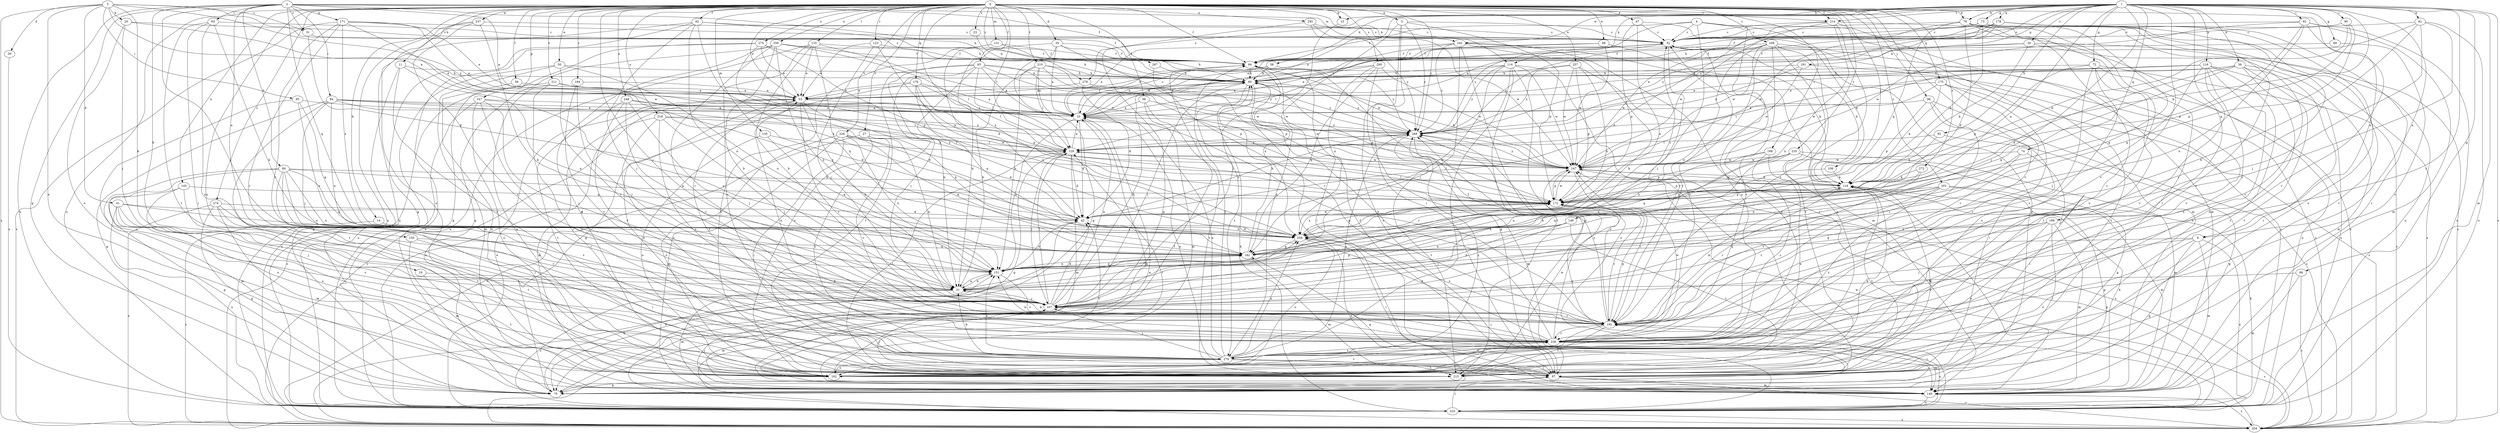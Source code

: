 strict digraph  {
0;
1;
2;
3;
4;
5;
8;
10;
11;
14;
15;
19;
20;
21;
23;
27;
30;
31;
32;
35;
36;
38;
39;
41;
42;
47;
48;
50;
53;
56;
58;
62;
63;
64;
66;
68;
72;
73;
74;
75;
76;
81;
82;
84;
85;
90;
92;
93;
94;
95;
97;
98;
106;
107;
114;
116;
118;
123;
125;
129;
131;
135;
140;
145;
146;
150;
151;
162;
167;
168;
171;
172;
175;
176;
178;
181;
182;
184;
188;
192;
200;
201;
204;
208;
210;
211;
214;
215;
218;
225;
226;
235;
236;
237;
242;
247;
248;
250;
256;
257;
258;
267;
268;
272;
274;
275;
278;
279;
0 -> 5  [label=a];
0 -> 8  [label=a];
0 -> 11  [label=b];
0 -> 14  [label=b];
0 -> 15  [label=b];
0 -> 23  [label=c];
0 -> 27  [label=c];
0 -> 35  [label=d];
0 -> 47  [label=e];
0 -> 48  [label=e];
0 -> 50  [label=e];
0 -> 53  [label=e];
0 -> 56  [label=f];
0 -> 58  [label=f];
0 -> 62  [label=f];
0 -> 63  [label=f];
0 -> 64  [label=f];
0 -> 76  [label=h];
0 -> 98  [label=j];
0 -> 106  [label=j];
0 -> 107  [label=j];
0 -> 114  [label=k];
0 -> 123  [label=l];
0 -> 125  [label=l];
0 -> 129  [label=l];
0 -> 131  [label=m];
0 -> 135  [label=m];
0 -> 145  [label=n];
0 -> 162  [label=o];
0 -> 167  [label=p];
0 -> 175  [label=q];
0 -> 176  [label=q];
0 -> 184  [label=r];
0 -> 188  [label=r];
0 -> 200  [label=s];
0 -> 201  [label=s];
0 -> 208  [label=t];
0 -> 210  [label=t];
0 -> 211  [label=t];
0 -> 214  [label=t];
0 -> 218  [label=u];
0 -> 225  [label=u];
0 -> 226  [label=v];
0 -> 235  [label=v];
0 -> 236  [label=v];
0 -> 237  [label=w];
0 -> 248  [label=x];
0 -> 250  [label=x];
0 -> 256  [label=x];
0 -> 257  [label=x];
0 -> 258  [label=x];
0 -> 267  [label=y];
0 -> 268  [label=y];
0 -> 272  [label=z];
0 -> 274  [label=z];
0 -> 275  [label=z];
1 -> 8  [label=a];
1 -> 10  [label=a];
1 -> 15  [label=b];
1 -> 30  [label=c];
1 -> 36  [label=d];
1 -> 38  [label=d];
1 -> 66  [label=g];
1 -> 68  [label=g];
1 -> 72  [label=g];
1 -> 73  [label=g];
1 -> 74  [label=g];
1 -> 76  [label=h];
1 -> 81  [label=h];
1 -> 82  [label=h];
1 -> 90  [label=i];
1 -> 92  [label=i];
1 -> 107  [label=j];
1 -> 114  [label=k];
1 -> 116  [label=k];
1 -> 118  [label=k];
1 -> 140  [label=m];
1 -> 146  [label=n];
1 -> 168  [label=p];
1 -> 178  [label=q];
1 -> 181  [label=q];
1 -> 192  [label=r];
1 -> 204  [label=s];
1 -> 214  [label=t];
1 -> 236  [label=v];
1 -> 242  [label=w];
1 -> 268  [label=y];
1 -> 278  [label=z];
2 -> 10  [label=a];
2 -> 19  [label=b];
2 -> 31  [label=c];
2 -> 64  [label=f];
2 -> 75  [label=g];
2 -> 84  [label=h];
2 -> 85  [label=h];
2 -> 93  [label=i];
2 -> 94  [label=i];
2 -> 107  [label=j];
2 -> 150  [label=n];
2 -> 171  [label=p];
2 -> 182  [label=q];
2 -> 214  [label=t];
2 -> 225  [label=u];
2 -> 242  [label=w];
3 -> 10  [label=a];
3 -> 20  [label=b];
3 -> 21  [label=b];
3 -> 31  [label=c];
3 -> 39  [label=d];
3 -> 41  [label=d];
3 -> 95  [label=i];
3 -> 162  [label=o];
3 -> 204  [label=s];
3 -> 268  [label=y];
3 -> 278  [label=z];
4 -> 32  [label=c];
4 -> 64  [label=f];
4 -> 75  [label=g];
4 -> 107  [label=j];
4 -> 140  [label=m];
4 -> 268  [label=y];
4 -> 279  [label=z];
5 -> 32  [label=c];
5 -> 97  [label=i];
5 -> 172  [label=p];
5 -> 225  [label=u];
5 -> 268  [label=y];
5 -> 279  [label=z];
8 -> 75  [label=g];
8 -> 107  [label=j];
8 -> 140  [label=m];
8 -> 162  [label=o];
8 -> 182  [label=q];
8 -> 225  [label=u];
10 -> 32  [label=c];
10 -> 42  [label=d];
10 -> 64  [label=f];
10 -> 151  [label=n];
10 -> 192  [label=r];
10 -> 225  [label=u];
10 -> 268  [label=y];
11 -> 75  [label=g];
11 -> 85  [label=h];
11 -> 151  [label=n];
11 -> 279  [label=z];
14 -> 204  [label=s];
14 -> 258  [label=x];
15 -> 107  [label=j];
19 -> 21  [label=b];
19 -> 215  [label=t];
20 -> 10  [label=a];
20 -> 32  [label=c];
20 -> 107  [label=j];
20 -> 162  [label=o];
21 -> 107  [label=j];
21 -> 140  [label=m];
21 -> 151  [label=n];
21 -> 225  [label=u];
21 -> 258  [label=x];
23 -> 85  [label=h];
27 -> 21  [label=b];
27 -> 129  [label=l];
27 -> 204  [label=s];
27 -> 236  [label=v];
27 -> 279  [label=z];
30 -> 10  [label=a];
30 -> 64  [label=f];
30 -> 118  [label=k];
30 -> 204  [label=s];
30 -> 236  [label=v];
31 -> 42  [label=d];
31 -> 64  [label=f];
32 -> 64  [label=f];
32 -> 118  [label=k];
32 -> 162  [label=o];
32 -> 192  [label=r];
32 -> 268  [label=y];
35 -> 10  [label=a];
35 -> 21  [label=b];
35 -> 64  [label=f];
35 -> 75  [label=g];
35 -> 85  [label=h];
35 -> 192  [label=r];
36 -> 42  [label=d];
36 -> 85  [label=h];
36 -> 97  [label=i];
36 -> 129  [label=l];
36 -> 140  [label=m];
36 -> 182  [label=q];
36 -> 215  [label=t];
36 -> 279  [label=z];
38 -> 10  [label=a];
38 -> 53  [label=e];
38 -> 85  [label=h];
38 -> 215  [label=t];
39 -> 225  [label=u];
41 -> 42  [label=d];
41 -> 97  [label=i];
41 -> 107  [label=j];
41 -> 225  [label=u];
41 -> 236  [label=v];
41 -> 258  [label=x];
42 -> 204  [label=s];
42 -> 215  [label=t];
42 -> 258  [label=x];
42 -> 268  [label=y];
47 -> 32  [label=c];
47 -> 118  [label=k];
47 -> 172  [label=p];
47 -> 258  [label=x];
48 -> 64  [label=f];
48 -> 118  [label=k];
48 -> 129  [label=l];
48 -> 247  [label=w];
50 -> 85  [label=h];
50 -> 140  [label=m];
50 -> 151  [label=n];
50 -> 192  [label=r];
50 -> 225  [label=u];
53 -> 10  [label=a];
53 -> 21  [label=b];
53 -> 85  [label=h];
53 -> 182  [label=q];
53 -> 192  [label=r];
53 -> 204  [label=s];
53 -> 225  [label=u];
53 -> 279  [label=z];
56 -> 10  [label=a];
56 -> 140  [label=m];
56 -> 215  [label=t];
56 -> 247  [label=w];
58 -> 53  [label=e];
58 -> 162  [label=o];
62 -> 32  [label=c];
62 -> 75  [label=g];
62 -> 85  [label=h];
62 -> 107  [label=j];
62 -> 151  [label=n];
62 -> 225  [label=u];
62 -> 258  [label=x];
63 -> 10  [label=a];
63 -> 21  [label=b];
63 -> 85  [label=h];
63 -> 107  [label=j];
63 -> 129  [label=l];
63 -> 162  [label=o];
63 -> 172  [label=p];
63 -> 215  [label=t];
63 -> 247  [label=w];
64 -> 85  [label=h];
64 -> 97  [label=i];
64 -> 258  [label=x];
64 -> 268  [label=y];
66 -> 21  [label=b];
66 -> 140  [label=m];
66 -> 204  [label=s];
68 -> 64  [label=f];
68 -> 236  [label=v];
72 -> 85  [label=h];
72 -> 162  [label=o];
72 -> 172  [label=p];
72 -> 204  [label=s];
72 -> 215  [label=t];
72 -> 225  [label=u];
72 -> 236  [label=v];
73 -> 10  [label=a];
73 -> 32  [label=c];
73 -> 118  [label=k];
73 -> 182  [label=q];
73 -> 225  [label=u];
73 -> 236  [label=v];
73 -> 247  [label=w];
74 -> 97  [label=i];
74 -> 107  [label=j];
74 -> 151  [label=n];
74 -> 247  [label=w];
75 -> 151  [label=n];
75 -> 192  [label=r];
75 -> 258  [label=x];
76 -> 32  [label=c];
76 -> 42  [label=d];
76 -> 97  [label=i];
76 -> 162  [label=o];
76 -> 172  [label=p];
76 -> 204  [label=s];
76 -> 236  [label=v];
76 -> 247  [label=w];
81 -> 21  [label=b];
81 -> 32  [label=c];
81 -> 85  [label=h];
81 -> 107  [label=j];
81 -> 192  [label=r];
81 -> 225  [label=u];
82 -> 75  [label=g];
82 -> 118  [label=k];
82 -> 129  [label=l];
84 -> 97  [label=i];
84 -> 118  [label=k];
84 -> 140  [label=m];
84 -> 151  [label=n];
84 -> 162  [label=o];
84 -> 172  [label=p];
84 -> 182  [label=q];
84 -> 192  [label=r];
84 -> 236  [label=v];
85 -> 53  [label=e];
85 -> 97  [label=i];
85 -> 107  [label=j];
85 -> 172  [label=p];
85 -> 268  [label=y];
85 -> 279  [label=z];
90 -> 32  [label=c];
90 -> 118  [label=k];
90 -> 172  [label=p];
90 -> 182  [label=q];
92 -> 32  [label=c];
92 -> 140  [label=m];
92 -> 151  [label=n];
92 -> 172  [label=p];
92 -> 225  [label=u];
92 -> 236  [label=v];
92 -> 247  [label=w];
93 -> 21  [label=b];
93 -> 32  [label=c];
93 -> 97  [label=i];
93 -> 215  [label=t];
93 -> 279  [label=z];
94 -> 10  [label=a];
94 -> 42  [label=d];
94 -> 75  [label=g];
94 -> 107  [label=j];
94 -> 118  [label=k];
94 -> 129  [label=l];
94 -> 151  [label=n];
94 -> 215  [label=t];
95 -> 10  [label=a];
95 -> 151  [label=n];
95 -> 182  [label=q];
95 -> 279  [label=z];
97 -> 10  [label=a];
97 -> 64  [label=f];
97 -> 75  [label=g];
97 -> 140  [label=m];
97 -> 204  [label=s];
98 -> 10  [label=a];
98 -> 97  [label=i];
98 -> 172  [label=p];
98 -> 192  [label=r];
98 -> 204  [label=s];
106 -> 118  [label=k];
106 -> 172  [label=p];
107 -> 10  [label=a];
107 -> 42  [label=d];
107 -> 85  [label=h];
107 -> 129  [label=l];
107 -> 140  [label=m];
107 -> 172  [label=p];
107 -> 192  [label=r];
114 -> 10  [label=a];
114 -> 85  [label=h];
114 -> 97  [label=i];
114 -> 182  [label=q];
114 -> 215  [label=t];
114 -> 225  [label=u];
114 -> 247  [label=w];
114 -> 268  [label=y];
114 -> 279  [label=z];
116 -> 10  [label=a];
116 -> 53  [label=e];
116 -> 85  [label=h];
116 -> 107  [label=j];
116 -> 162  [label=o];
116 -> 215  [label=t];
116 -> 225  [label=u];
116 -> 236  [label=v];
116 -> 247  [label=w];
116 -> 279  [label=z];
118 -> 129  [label=l];
118 -> 172  [label=p];
118 -> 192  [label=r];
118 -> 215  [label=t];
118 -> 247  [label=w];
123 -> 53  [label=e];
123 -> 64  [label=f];
123 -> 107  [label=j];
123 -> 172  [label=p];
125 -> 21  [label=b];
125 -> 53  [label=e];
125 -> 64  [label=f];
125 -> 182  [label=q];
125 -> 225  [label=u];
125 -> 236  [label=v];
125 -> 247  [label=w];
129 -> 10  [label=a];
129 -> 42  [label=d];
129 -> 75  [label=g];
129 -> 107  [label=j];
129 -> 140  [label=m];
129 -> 247  [label=w];
129 -> 268  [label=y];
131 -> 42  [label=d];
131 -> 64  [label=f];
131 -> 215  [label=t];
131 -> 247  [label=w];
135 -> 129  [label=l];
135 -> 162  [label=o];
135 -> 182  [label=q];
140 -> 107  [label=j];
140 -> 118  [label=k];
140 -> 129  [label=l];
140 -> 182  [label=q];
140 -> 204  [label=s];
140 -> 225  [label=u];
145 -> 75  [label=g];
145 -> 162  [label=o];
145 -> 172  [label=p];
145 -> 215  [label=t];
146 -> 21  [label=b];
146 -> 107  [label=j];
146 -> 151  [label=n];
146 -> 215  [label=t];
146 -> 258  [label=x];
150 -> 97  [label=i];
150 -> 140  [label=m];
150 -> 182  [label=q];
151 -> 21  [label=b];
151 -> 42  [label=d];
151 -> 182  [label=q];
151 -> 236  [label=v];
162 -> 107  [label=j];
162 -> 118  [label=k];
162 -> 236  [label=v];
162 -> 268  [label=y];
167 -> 10  [label=a];
167 -> 107  [label=j];
167 -> 151  [label=n];
167 -> 162  [label=o];
167 -> 204  [label=s];
167 -> 279  [label=z];
168 -> 97  [label=i];
168 -> 140  [label=m];
168 -> 162  [label=o];
168 -> 182  [label=q];
168 -> 258  [label=x];
168 -> 279  [label=z];
171 -> 10  [label=a];
171 -> 32  [label=c];
171 -> 53  [label=e];
171 -> 192  [label=r];
171 -> 204  [label=s];
171 -> 236  [label=v];
171 -> 247  [label=w];
171 -> 258  [label=x];
172 -> 42  [label=d];
172 -> 129  [label=l];
172 -> 192  [label=r];
172 -> 247  [label=w];
172 -> 258  [label=x];
175 -> 53  [label=e];
175 -> 118  [label=k];
175 -> 129  [label=l];
175 -> 192  [label=r];
175 -> 204  [label=s];
175 -> 236  [label=v];
176 -> 10  [label=a];
176 -> 53  [label=e];
176 -> 75  [label=g];
176 -> 129  [label=l];
176 -> 172  [label=p];
176 -> 182  [label=q];
176 -> 258  [label=x];
178 -> 10  [label=a];
178 -> 32  [label=c];
178 -> 64  [label=f];
178 -> 85  [label=h];
178 -> 97  [label=i];
178 -> 162  [label=o];
178 -> 192  [label=r];
178 -> 215  [label=t];
178 -> 268  [label=y];
181 -> 85  [label=h];
181 -> 236  [label=v];
181 -> 247  [label=w];
181 -> 268  [label=y];
182 -> 85  [label=h];
182 -> 140  [label=m];
182 -> 151  [label=n];
184 -> 53  [label=e];
184 -> 107  [label=j];
184 -> 236  [label=v];
188 -> 162  [label=o];
188 -> 247  [label=w];
188 -> 258  [label=x];
188 -> 279  [label=z];
192 -> 21  [label=b];
192 -> 64  [label=f];
192 -> 118  [label=k];
192 -> 162  [label=o];
192 -> 172  [label=p];
192 -> 204  [label=s];
192 -> 215  [label=t];
192 -> 236  [label=v];
192 -> 258  [label=x];
192 -> 268  [label=y];
200 -> 10  [label=a];
200 -> 75  [label=g];
200 -> 85  [label=h];
200 -> 182  [label=q];
200 -> 247  [label=w];
200 -> 258  [label=x];
201 -> 75  [label=g];
201 -> 140  [label=m];
201 -> 172  [label=p];
201 -> 182  [label=q];
201 -> 192  [label=r];
201 -> 258  [label=x];
201 -> 279  [label=z];
204 -> 10  [label=a];
204 -> 64  [label=f];
204 -> 268  [label=y];
208 -> 64  [label=f];
208 -> 151  [label=n];
208 -> 162  [label=o];
208 -> 192  [label=r];
208 -> 204  [label=s];
208 -> 215  [label=t];
208 -> 236  [label=v];
208 -> 247  [label=w];
210 -> 10  [label=a];
210 -> 21  [label=b];
210 -> 85  [label=h];
210 -> 129  [label=l];
210 -> 151  [label=n];
210 -> 247  [label=w];
210 -> 268  [label=y];
211 -> 53  [label=e];
211 -> 97  [label=i];
211 -> 162  [label=o];
211 -> 225  [label=u];
211 -> 258  [label=x];
214 -> 32  [label=c];
214 -> 42  [label=d];
214 -> 140  [label=m];
214 -> 151  [label=n];
214 -> 192  [label=r];
214 -> 204  [label=s];
214 -> 247  [label=w];
215 -> 53  [label=e];
215 -> 118  [label=k];
215 -> 129  [label=l];
215 -> 247  [label=w];
218 -> 107  [label=j];
218 -> 140  [label=m];
218 -> 236  [label=v];
218 -> 247  [label=w];
218 -> 268  [label=y];
218 -> 279  [label=z];
225 -> 32  [label=c];
225 -> 53  [label=e];
225 -> 85  [label=h];
225 -> 97  [label=i];
225 -> 118  [label=k];
225 -> 172  [label=p];
225 -> 204  [label=s];
225 -> 247  [label=w];
226 -> 42  [label=d];
226 -> 97  [label=i];
226 -> 129  [label=l];
226 -> 140  [label=m];
226 -> 151  [label=n];
226 -> 162  [label=o];
226 -> 182  [label=q];
235 -> 21  [label=b];
235 -> 75  [label=g];
235 -> 140  [label=m];
235 -> 172  [label=p];
235 -> 182  [label=q];
235 -> 247  [label=w];
236 -> 32  [label=c];
236 -> 42  [label=d];
236 -> 53  [label=e];
236 -> 85  [label=h];
236 -> 107  [label=j];
236 -> 140  [label=m];
236 -> 151  [label=n];
236 -> 225  [label=u];
236 -> 247  [label=w];
236 -> 268  [label=y];
236 -> 279  [label=z];
237 -> 21  [label=b];
237 -> 32  [label=c];
237 -> 162  [label=o];
237 -> 225  [label=u];
237 -> 279  [label=z];
242 -> 10  [label=a];
242 -> 21  [label=b];
242 -> 64  [label=f];
242 -> 75  [label=g];
242 -> 97  [label=i];
242 -> 107  [label=j];
242 -> 140  [label=m];
242 -> 268  [label=y];
247 -> 85  [label=h];
247 -> 118  [label=k];
247 -> 172  [label=p];
247 -> 192  [label=r];
247 -> 204  [label=s];
247 -> 268  [label=y];
248 -> 10  [label=a];
248 -> 42  [label=d];
248 -> 107  [label=j];
248 -> 192  [label=r];
248 -> 215  [label=t];
248 -> 236  [label=v];
250 -> 32  [label=c];
250 -> 75  [label=g];
250 -> 247  [label=w];
250 -> 268  [label=y];
256 -> 21  [label=b];
256 -> 64  [label=f];
256 -> 75  [label=g];
256 -> 85  [label=h];
256 -> 129  [label=l];
256 -> 151  [label=n];
256 -> 162  [label=o];
256 -> 192  [label=r];
257 -> 85  [label=h];
257 -> 140  [label=m];
257 -> 172  [label=p];
257 -> 247  [label=w];
257 -> 258  [label=x];
257 -> 268  [label=y];
258 -> 32  [label=c];
258 -> 42  [label=d];
258 -> 97  [label=i];
258 -> 162  [label=o];
258 -> 172  [label=p];
258 -> 182  [label=q];
267 -> 85  [label=h];
267 -> 172  [label=p];
268 -> 129  [label=l];
268 -> 140  [label=m];
268 -> 215  [label=t];
272 -> 118  [label=k];
272 -> 151  [label=n];
272 -> 192  [label=r];
274 -> 42  [label=d];
274 -> 75  [label=g];
274 -> 140  [label=m];
274 -> 192  [label=r];
274 -> 204  [label=s];
274 -> 215  [label=t];
275 -> 53  [label=e];
275 -> 64  [label=f];
275 -> 75  [label=g];
275 -> 172  [label=p];
275 -> 225  [label=u];
275 -> 258  [label=x];
278 -> 42  [label=d];
278 -> 53  [label=e];
278 -> 268  [label=y];
279 -> 10  [label=a];
279 -> 21  [label=b];
279 -> 64  [label=f];
279 -> 97  [label=i];
279 -> 107  [label=j];
279 -> 151  [label=n];
279 -> 162  [label=o];
279 -> 215  [label=t];
279 -> 258  [label=x];
279 -> 268  [label=y];
}
